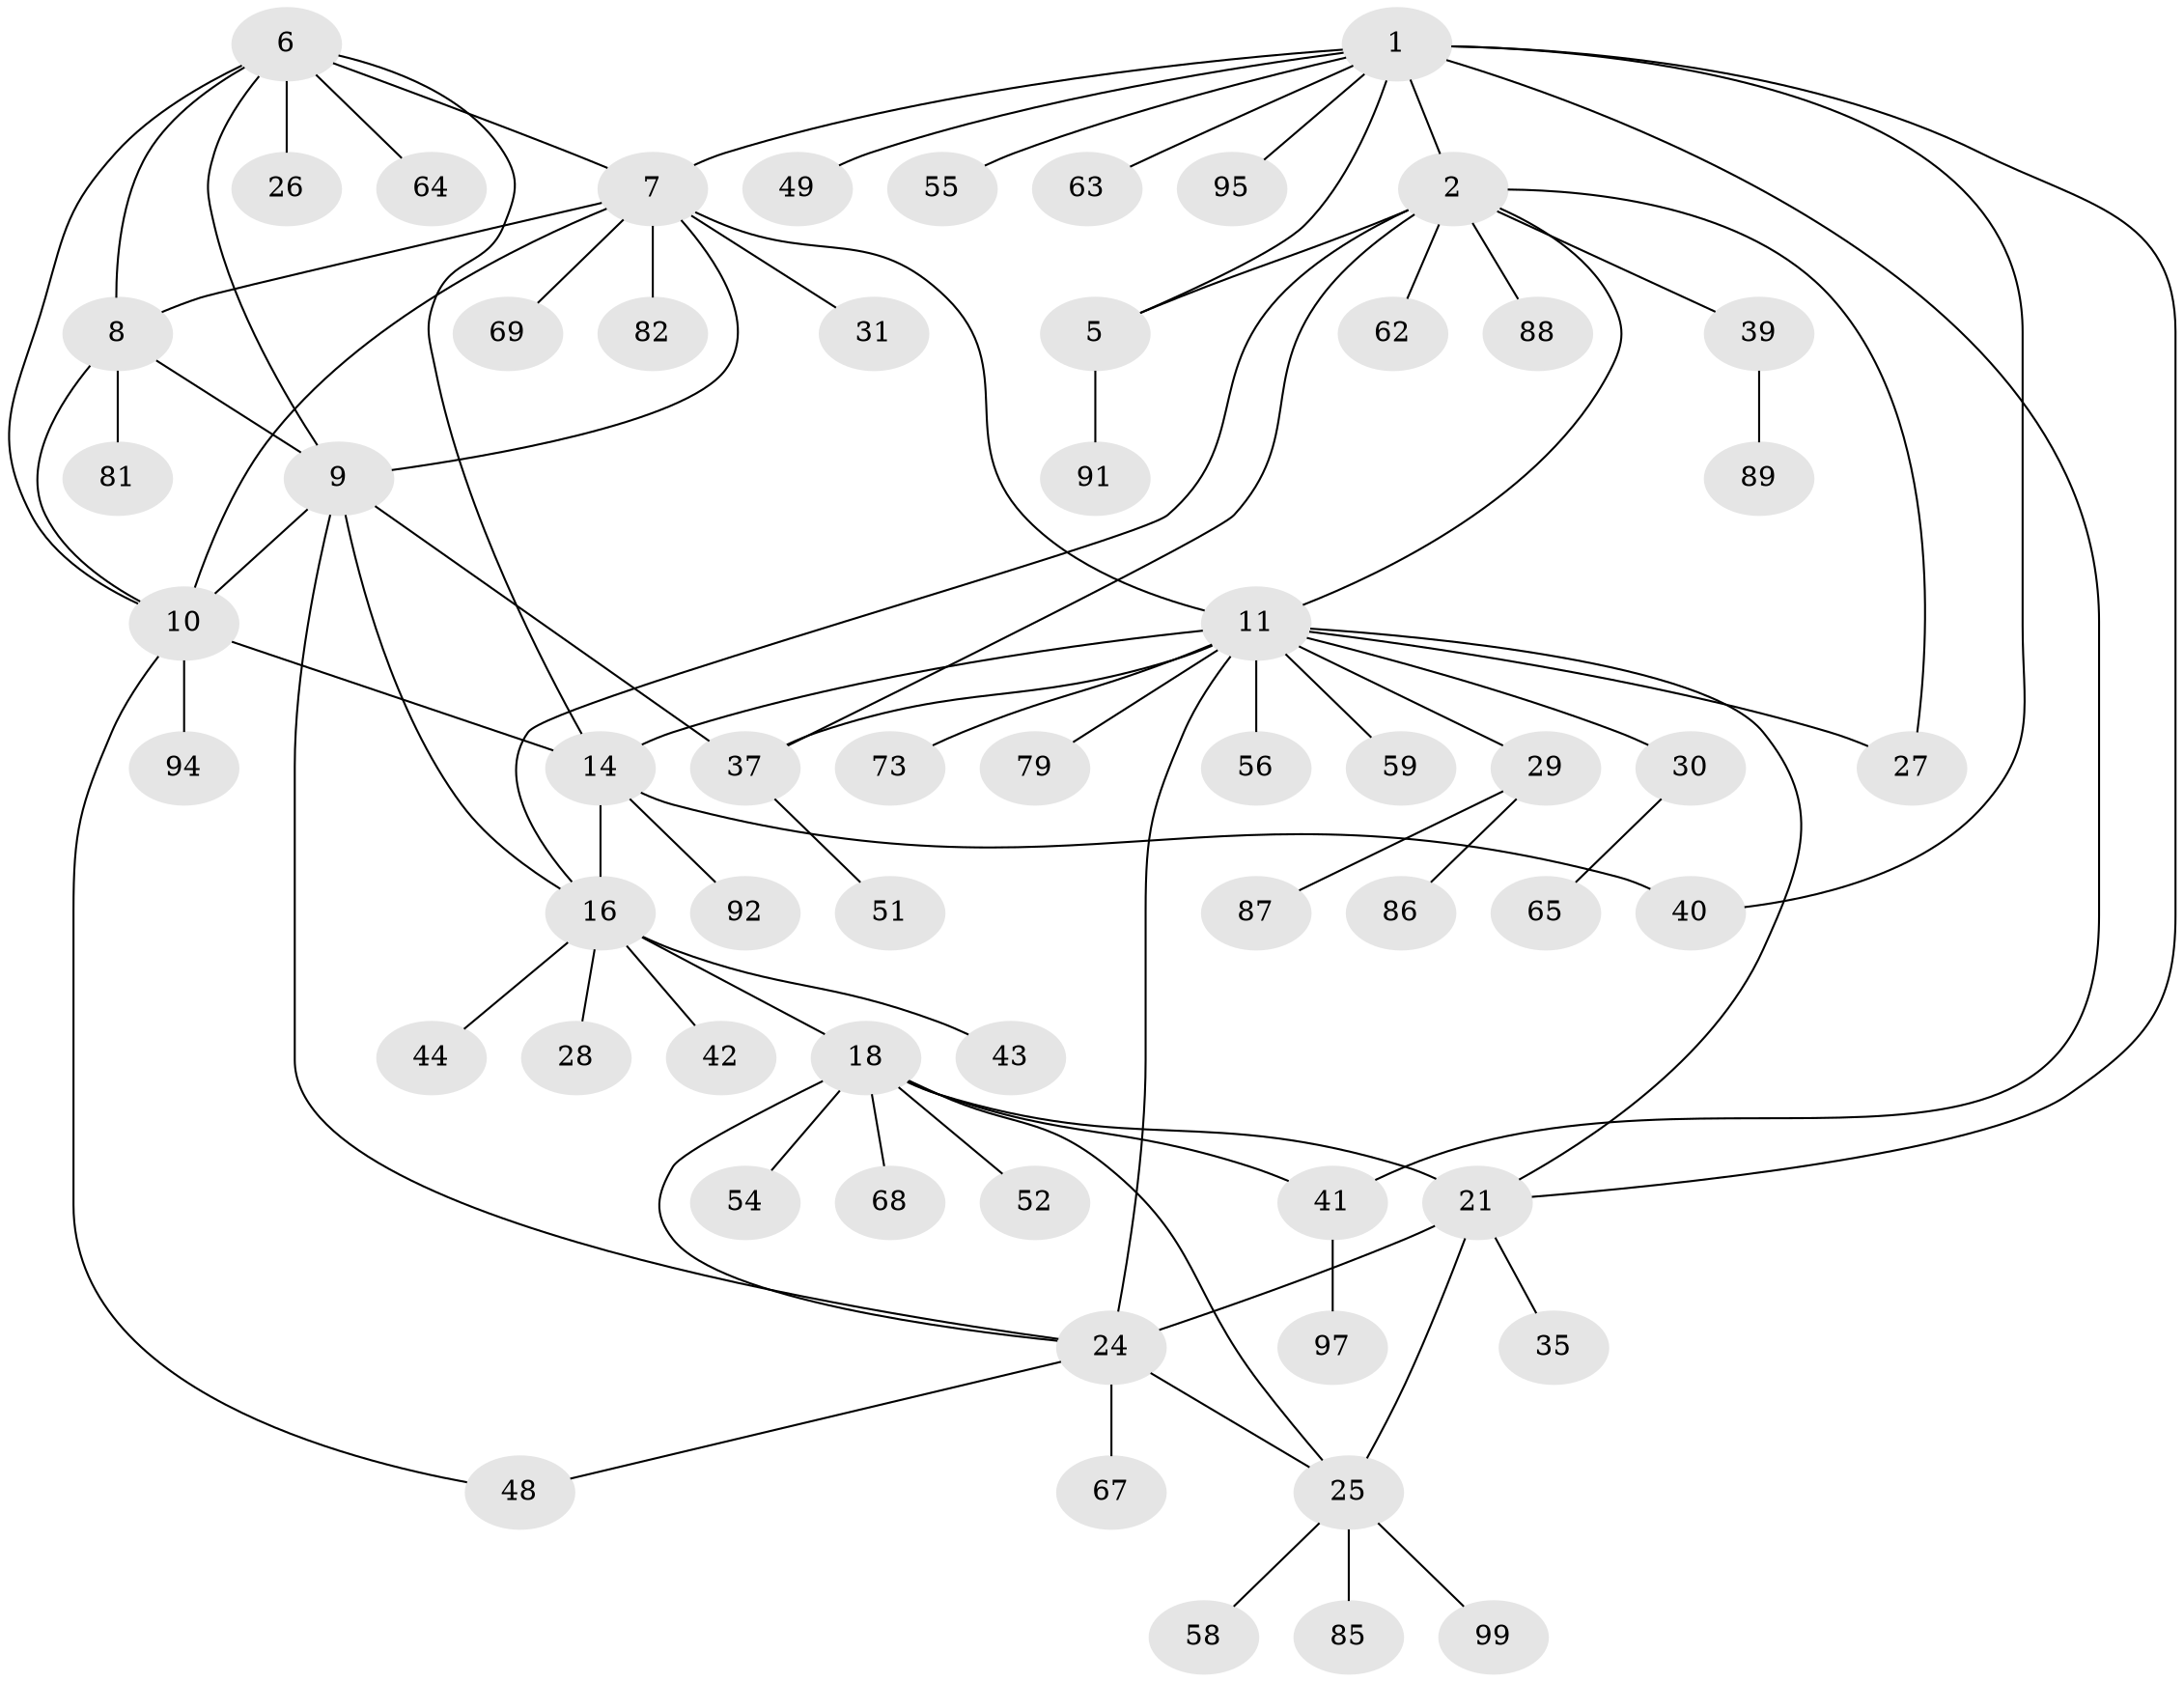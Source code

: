 // original degree distribution, {6: 0.0297029702970297, 8: 0.039603960396039604, 10: 0.0297029702970297, 5: 0.04950495049504951, 7: 0.039603960396039604, 13: 0.009900990099009901, 9: 0.039603960396039604, 4: 0.019801980198019802, 2: 0.1485148514851485, 3: 0.04950495049504951, 1: 0.5445544554455446}
// Generated by graph-tools (version 1.1) at 2025/19/03/04/25 18:19:28]
// undirected, 60 vertices, 84 edges
graph export_dot {
graph [start="1"]
  node [color=gray90,style=filled];
  1 [super="+4"];
  2 [super="+45+3"];
  5;
  6 [super="+74"];
  7 [super="+60"];
  8;
  9 [super="+46+84"];
  10;
  11 [super="+12+15"];
  14;
  16 [super="+19+17+75"];
  18 [super="+38+23+93+90+78"];
  21 [super="+22"];
  24 [super="+36"];
  25 [super="+57+32"];
  26 [super="+33"];
  27 [super="+50"];
  28;
  29;
  30;
  31;
  35;
  37;
  39;
  40;
  41;
  42 [super="+71"];
  43;
  44;
  48;
  49;
  51;
  52;
  54;
  55;
  56;
  58;
  59 [super="+70"];
  62;
  63;
  64;
  65;
  67;
  68;
  69;
  73;
  79;
  81;
  82;
  85;
  86;
  87;
  88;
  89;
  91;
  92;
  94;
  95;
  97;
  99;
  1 -- 2 [weight=4];
  1 -- 5 [weight=2];
  1 -- 7;
  1 -- 41;
  1 -- 40;
  1 -- 49;
  1 -- 55;
  1 -- 63;
  1 -- 95;
  1 -- 21;
  2 -- 5 [weight=2];
  2 -- 39;
  2 -- 88;
  2 -- 62;
  2 -- 37;
  2 -- 27;
  2 -- 11;
  2 -- 16;
  5 -- 91;
  6 -- 7;
  6 -- 8;
  6 -- 9;
  6 -- 10;
  6 -- 26;
  6 -- 64;
  6 -- 14;
  7 -- 8;
  7 -- 9;
  7 -- 10;
  7 -- 31;
  7 -- 69;
  7 -- 82;
  7 -- 11;
  8 -- 9;
  8 -- 10;
  8 -- 81;
  9 -- 10;
  9 -- 24;
  9 -- 37;
  9 -- 16;
  10 -- 14;
  10 -- 48;
  10 -- 94;
  11 -- 14 [weight=4];
  11 -- 73;
  11 -- 37;
  11 -- 59;
  11 -- 79;
  11 -- 56;
  11 -- 24;
  11 -- 27;
  11 -- 29;
  11 -- 30;
  11 -- 21;
  14 -- 16;
  14 -- 40;
  14 -- 92;
  16 -- 18 [weight=4];
  16 -- 28;
  16 -- 44;
  16 -- 42;
  16 -- 43;
  18 -- 68;
  18 -- 41;
  18 -- 52;
  18 -- 21 [weight=2];
  18 -- 54;
  18 -- 24;
  18 -- 25;
  21 -- 24 [weight=2];
  21 -- 25 [weight=2];
  21 -- 35;
  24 -- 25;
  24 -- 48;
  24 -- 67;
  25 -- 58;
  25 -- 85;
  25 -- 99;
  29 -- 86;
  29 -- 87;
  30 -- 65;
  37 -- 51;
  39 -- 89;
  41 -- 97;
}
